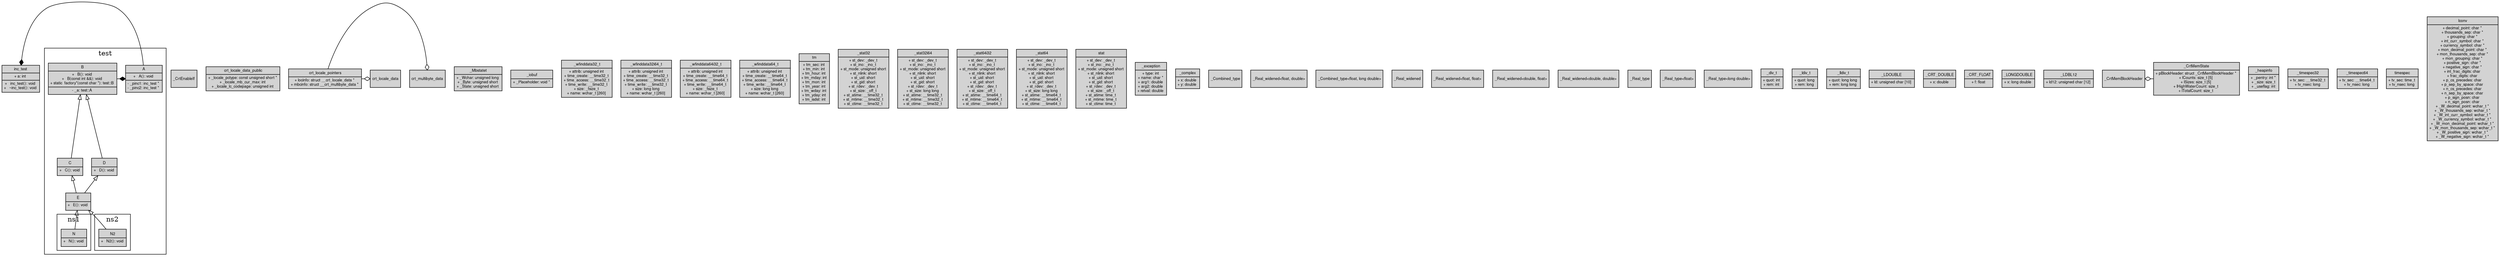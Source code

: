 
// Paste into https://graphviz.christine.website/ to experiment. great stuff.
digraph UML {
node [fontname = "Helvetica,Arial,sans-serif" margin=0 fontcolor=black fontsize=8 width=0.5 shape=box style=filled]
edge [fontname = "Helvetica,Arial,sans-serif" fontsize = 8 dir=back, arrowtail=empty]
// classes
inc_test[ label = <<table border="0" rows="*">
<tr><td>
inc_test
</td></tr>

<tr><td>
+ a: int <br />
</td></tr>

<tr><td>
+   inc_test(): void <br />+   ~inc_test(): void <br />
</td></tr>
</table>> ]
test__A[ label = <<table border="0" rows="*">
<tr><td>
A
</td></tr>

<tr><td>
+   A(): void <br />
</td></tr>

<tr><td>
- _pinc1: inc_test * <br />- _pinc2: inc_test * <br />
</td></tr>
</table>> ]
test__B[ label = <<table border="0" rows="*">
<tr><td>
B
</td></tr>

<tr><td>
+   B(): void <br />+   B(const int &amp;&amp;): void <br />+ static  factory*(const char *): test::B <br />
</td></tr>

<tr><td>
- _a: test::A <br />
</td></tr>
</table>> ]
test__C[ label = <<table border="0" rows="*">
<tr><td>
C
</td></tr>

<tr><td>
+   C(): void <br />
</td></tr>
</table>> ]
test__D[ label = <<table border="0" rows="*">
<tr><td>
D
</td></tr>

<tr><td>
+   D(): void <br />
</td></tr>
</table>> ]
test__E[ label = <<table border="0" rows="*">
<tr><td>
E
</td></tr>

<tr><td>
+   E(): void <br />
</td></tr>
</table>> ]
test__ns1__N[ label = <<table border="0" rows="*">
<tr><td>
N
</td></tr>

<tr><td>
+   N(): void <br />
</td></tr>
</table>> ]
test__ns2__N2[ label = <<table border="0" rows="*">
<tr><td>
N2
</td></tr>

<tr><td>
+   N2(): void <br />
</td></tr>
</table>> ]
_CrtEnableIf[ label = <<table border="0" rows="*">
<tr><td>
_CrtEnableIf
</td></tr>
</table>> ]
__crt_locale_data_public[ label = <<table border="0" rows="*">
<tr><td>
crt_locale_data_public
</td></tr>

<tr><td>
+ _locale_pctype: const unsigned short * <br />+ _locale_mb_cur_max: int <br />+ _locale_lc_codepage: unsigned int <br />
</td></tr>
</table>> ]
__crt_locale_pointers[ label = <<table border="0" rows="*">
<tr><td>
crt_locale_pointers
</td></tr>

<tr><td>
+ locinfo: struct __crt_locale_data * <br />+ mbcinfo: struct __crt_multibyte_data * <br />
</td></tr>
</table>> ]
__crt_locale_data[ label = <<table border="0" rows="*">
<tr><td>
crt_locale_data
</td></tr>
</table>> ]
__crt_multibyte_data[ label = <<table border="0" rows="*">
<tr><td>
crt_multibyte_data
</td></tr>
</table>> ]
_Mbstatet[ label = <<table border="0" rows="*">
<tr><td>
_Mbstatet
</td></tr>

<tr><td>
+ _Wchar: unsigned long <br />+ _Byte: unsigned short <br />+ _State: unsigned short <br />
</td></tr>
</table>> ]
_iobuf[ label = <<table border="0" rows="*">
<tr><td>
_iobuf
</td></tr>

<tr><td>
+ _Placeholder: void * <br />
</td></tr>
</table>> ]
_wfinddata32_t[ label = <<table border="0" rows="*">
<tr><td>
_wfinddata32_t
</td></tr>

<tr><td>
+ attrib: unsigned int <br />+ time_create: __time32_t <br />+ time_access: __time32_t <br />+ time_write: __time32_t <br />+ size: _fsize_t <br />+ name: wchar_t [260] <br />
</td></tr>
</table>> ]
_wfinddata32i64_t[ label = <<table border="0" rows="*">
<tr><td>
_wfinddata32i64_t
</td></tr>

<tr><td>
+ attrib: unsigned int <br />+ time_create: __time32_t <br />+ time_access: __time32_t <br />+ time_write: __time32_t <br />+ size: long long <br />+ name: wchar_t [260] <br />
</td></tr>
</table>> ]
_wfinddata64i32_t[ label = <<table border="0" rows="*">
<tr><td>
_wfinddata64i32_t
</td></tr>

<tr><td>
+ attrib: unsigned int <br />+ time_create: __time64_t <br />+ time_access: __time64_t <br />+ time_write: __time64_t <br />+ size: _fsize_t <br />+ name: wchar_t [260] <br />
</td></tr>
</table>> ]
_wfinddata64_t[ label = <<table border="0" rows="*">
<tr><td>
_wfinddata64_t
</td></tr>

<tr><td>
+ attrib: unsigned int <br />+ time_create: __time64_t <br />+ time_access: __time64_t <br />+ time_write: __time64_t <br />+ size: long long <br />+ name: wchar_t [260] <br />
</td></tr>
</table>> ]
tm[ label = <<table border="0" rows="*">
<tr><td>
tm
</td></tr>

<tr><td>
+ tm_sec: int <br />+ tm_min: int <br />+ tm_hour: int <br />+ tm_mday: int <br />+ tm_mon: int <br />+ tm_year: int <br />+ tm_wday: int <br />+ tm_yday: int <br />+ tm_isdst: int <br />
</td></tr>
</table>> ]
_stat32[ label = <<table border="0" rows="*">
<tr><td>
_stat32
</td></tr>

<tr><td>
+ st_dev: _dev_t <br />+ st_ino: _ino_t <br />+ st_mode: unsigned short <br />+ st_nlink: short <br />+ st_uid: short <br />+ st_gid: short <br />+ st_rdev: _dev_t <br />+ st_size: _off_t <br />+ st_atime: __time32_t <br />+ st_mtime: __time32_t <br />+ st_ctime: __time32_t <br />
</td></tr>
</table>> ]
_stat32i64[ label = <<table border="0" rows="*">
<tr><td>
_stat32i64
</td></tr>

<tr><td>
+ st_dev: _dev_t <br />+ st_ino: _ino_t <br />+ st_mode: unsigned short <br />+ st_nlink: short <br />+ st_uid: short <br />+ st_gid: short <br />+ st_rdev: _dev_t <br />+ st_size: long long <br />+ st_atime: __time32_t <br />+ st_mtime: __time32_t <br />+ st_ctime: __time32_t <br />
</td></tr>
</table>> ]
_stat64i32[ label = <<table border="0" rows="*">
<tr><td>
_stat64i32
</td></tr>

<tr><td>
+ st_dev: _dev_t <br />+ st_ino: _ino_t <br />+ st_mode: unsigned short <br />+ st_nlink: short <br />+ st_uid: short <br />+ st_gid: short <br />+ st_rdev: _dev_t <br />+ st_size: _off_t <br />+ st_atime: __time64_t <br />+ st_mtime: __time64_t <br />+ st_ctime: __time64_t <br />
</td></tr>
</table>> ]
_stat64[ label = <<table border="0" rows="*">
<tr><td>
_stat64
</td></tr>

<tr><td>
+ st_dev: _dev_t <br />+ st_ino: _ino_t <br />+ st_mode: unsigned short <br />+ st_nlink: short <br />+ st_uid: short <br />+ st_gid: short <br />+ st_rdev: _dev_t <br />+ st_size: long long <br />+ st_atime: __time64_t <br />+ st_mtime: __time64_t <br />+ st_ctime: __time64_t <br />
</td></tr>
</table>> ]
stat[ label = <<table border="0" rows="*">
<tr><td>
stat
</td></tr>

<tr><td>
+ st_dev: _dev_t <br />+ st_ino: _ino_t <br />+ st_mode: unsigned short <br />+ st_nlink: short <br />+ st_uid: short <br />+ st_gid: short <br />+ st_rdev: _dev_t <br />+ st_size: _off_t <br />+ st_atime: time_t <br />+ st_mtime: time_t <br />+ st_ctime: time_t <br />
</td></tr>
</table>> ]
_exception[ label = <<table border="0" rows="*">
<tr><td>
_exception
</td></tr>

<tr><td>
+ type: int <br />+ name: char * <br />+ arg1: double <br />+ arg2: double <br />+ retval: double <br />
</td></tr>
</table>> ]
_complex[ label = <<table border="0" rows="*">
<tr><td>
_complex
</td></tr>

<tr><td>
+ x: double <br />+ y: double <br />
</td></tr>
</table>> ]
_Combined_type[ label = <<table border="0" rows="*">
<tr><td>
_Combined_type
</td></tr>
</table>> ]
_Combined_type<float, double>[ label = <<table border="0" rows="*">
<tr><td>
_Combined_type&lt;float, double&gt;
</td></tr>
</table>> ]
_Combined_type<float, long double>[ label = <<table border="0" rows="*">
<tr><td>
_Combined_type&lt;float, long double&gt;
</td></tr>
</table>> ]
_Real_widened[ label = <<table border="0" rows="*">
<tr><td>
_Real_widened
</td></tr>
</table>> ]
_Real_widened<float, float>[ label = <<table border="0" rows="*">
<tr><td>
_Real_widened&lt;float, float&gt;
</td></tr>
</table>> ]
_Real_widened<float, double>[ label = <<table border="0" rows="*">
<tr><td>
_Real_widened&lt;float, double&gt;
</td></tr>
</table>> ]
_Real_widened<double, float>[ label = <<table border="0" rows="*">
<tr><td>
_Real_widened&lt;double, float&gt;
</td></tr>
</table>> ]
_Real_widened<double, double>[ label = <<table border="0" rows="*">
<tr><td>
_Real_widened&lt;double, double&gt;
</td></tr>
</table>> ]
_Real_type[ label = <<table border="0" rows="*">
<tr><td>
_Real_type
</td></tr>
</table>> ]
_Real_type<float>[ label = <<table border="0" rows="*">
<tr><td>
_Real_type&lt;float&gt;
</td></tr>
</table>> ]
_Real_type<long double>[ label = <<table border="0" rows="*">
<tr><td>
_Real_type&lt;long double&gt;
</td></tr>
</table>> ]
_div_t[ label = <<table border="0" rows="*">
<tr><td>
_div_t
</td></tr>

<tr><td>
+ quot: int <br />+ rem: int <br />
</td></tr>
</table>> ]
_ldiv_t[ label = <<table border="0" rows="*">
<tr><td>
_ldiv_t
</td></tr>

<tr><td>
+ quot: long <br />+ rem: long <br />
</td></tr>
</table>> ]
_lldiv_t[ label = <<table border="0" rows="*">
<tr><td>
_lldiv_t
</td></tr>

<tr><td>
+ quot: long long <br />+ rem: long long <br />
</td></tr>
</table>> ]
_LDOUBLE[ label = <<table border="0" rows="*">
<tr><td>
_LDOUBLE
</td></tr>

<tr><td>
+ ld: unsigned char [10] <br />
</td></tr>
</table>> ]
_CRT_DOUBLE[ label = <<table border="0" rows="*">
<tr><td>
_CRT_DOUBLE
</td></tr>

<tr><td>
+ x: double <br />
</td></tr>
</table>> ]
_CRT_FLOAT[ label = <<table border="0" rows="*">
<tr><td>
_CRT_FLOAT
</td></tr>

<tr><td>
+ f: float <br />
</td></tr>
</table>> ]
_LONGDOUBLE[ label = <<table border="0" rows="*">
<tr><td>
_LONGDOUBLE
</td></tr>

<tr><td>
+ x: long double <br />
</td></tr>
</table>> ]
_LDBL12[ label = <<table border="0" rows="*">
<tr><td>
_LDBL12
</td></tr>

<tr><td>
+ ld12: unsigned char [12] <br />
</td></tr>
</table>> ]
_CrtMemBlockHeader[ label = <<table border="0" rows="*">
<tr><td>
_CrtMemBlockHeader
</td></tr>
</table>> ]
_CrtMemState[ label = <<table border="0" rows="*">
<tr><td>
_CrtMemState
</td></tr>

<tr><td>
+ pBlockHeader: struct _CrtMemBlockHeader * <br />+ lCounts: size_t [5] <br />+ lSizes: size_t [5] <br />+ lHighWaterCount: size_t <br />+ lTotalCount: size_t <br />
</td></tr>
</table>> ]
_heapinfo[ label = <<table border="0" rows="*">
<tr><td>
_heapinfo
</td></tr>

<tr><td>
+ _pentry: int * <br />+ _size: size_t <br />+ _useflag: int <br />
</td></tr>
</table>> ]
_timespec32[ label = <<table border="0" rows="*">
<tr><td>
_timespec32
</td></tr>

<tr><td>
+ tv_sec: __time32_t <br />+ tv_nsec: long <br />
</td></tr>
</table>> ]
_timespec64[ label = <<table border="0" rows="*">
<tr><td>
_timespec64
</td></tr>

<tr><td>
+ tv_sec: __time64_t <br />+ tv_nsec: long <br />
</td></tr>
</table>> ]
timespec[ label = <<table border="0" rows="*">
<tr><td>
timespec
</td></tr>

<tr><td>
+ tv_sec: time_t <br />+ tv_nsec: long <br />
</td></tr>
</table>> ]
lconv[ label = <<table border="0" rows="*">
<tr><td>
lconv
</td></tr>

<tr><td>
+ decimal_point: char * <br />+ thousands_sep: char * <br />+ grouping: char * <br />+ int_curr_symbol: char * <br />+ currency_symbol: char * <br />+ mon_decimal_point: char * <br />+ mon_thousands_sep: char * <br />+ mon_grouping: char * <br />+ positive_sign: char * <br />+ negative_sign: char * <br />+ int_frac_digits: char <br />+ frac_digits: char <br />+ p_cs_precedes: char <br />+ p_sep_by_space: char <br />+ n_cs_precedes: char <br />+ n_sep_by_space: char <br />+ p_sign_posn: char <br />+ n_sign_posn: char <br />+ _W_decimal_point: wchar_t * <br />+ _W_thousands_sep: wchar_t * <br />+ _W_int_curr_symbol: wchar_t * <br />+ _W_currency_symbol: wchar_t * <br />+ _W_mon_decimal_point: wchar_t * <br />+ _W_mon_thousands_sep: wchar_t * <br />+ _W_positive_sign: wchar_t * <br />+ _W_negative_sign: wchar_t * <br />
</td></tr>
</table>> ]

// has-a (uses/ownership/association)
inc_test -> test__A [constraint=false, arrowtail=diamond]
test__A -> test__B [constraint=false, arrowtail=diamond]
__crt_locale_data -> __crt_locale_pointers [constraint=false, arrowtail=odiamond]
__crt_multibyte_data -> __crt_locale_pointers [constraint=false, arrowtail=odiamond]
_CrtMemBlockHeader -> _CrtMemState [constraint=false, arrowtail=odiamond]

// is-a (inheritance)
test__B -> test__C
test__B -> test__D
test__C -> test__E
test__D -> test__E
test__E -> test__ns1__N
test__E -> test__ns2__N2

// subgraphs for namespaces

subgraph cluster_0 { label="test" test__A test__B test__C test__D test__E 
subgraph cluster_1 { label="ns1" test__ns1__N }
subgraph cluster_2 { label="ns2" test__ns2__N2 }
}

//
} // EOF

